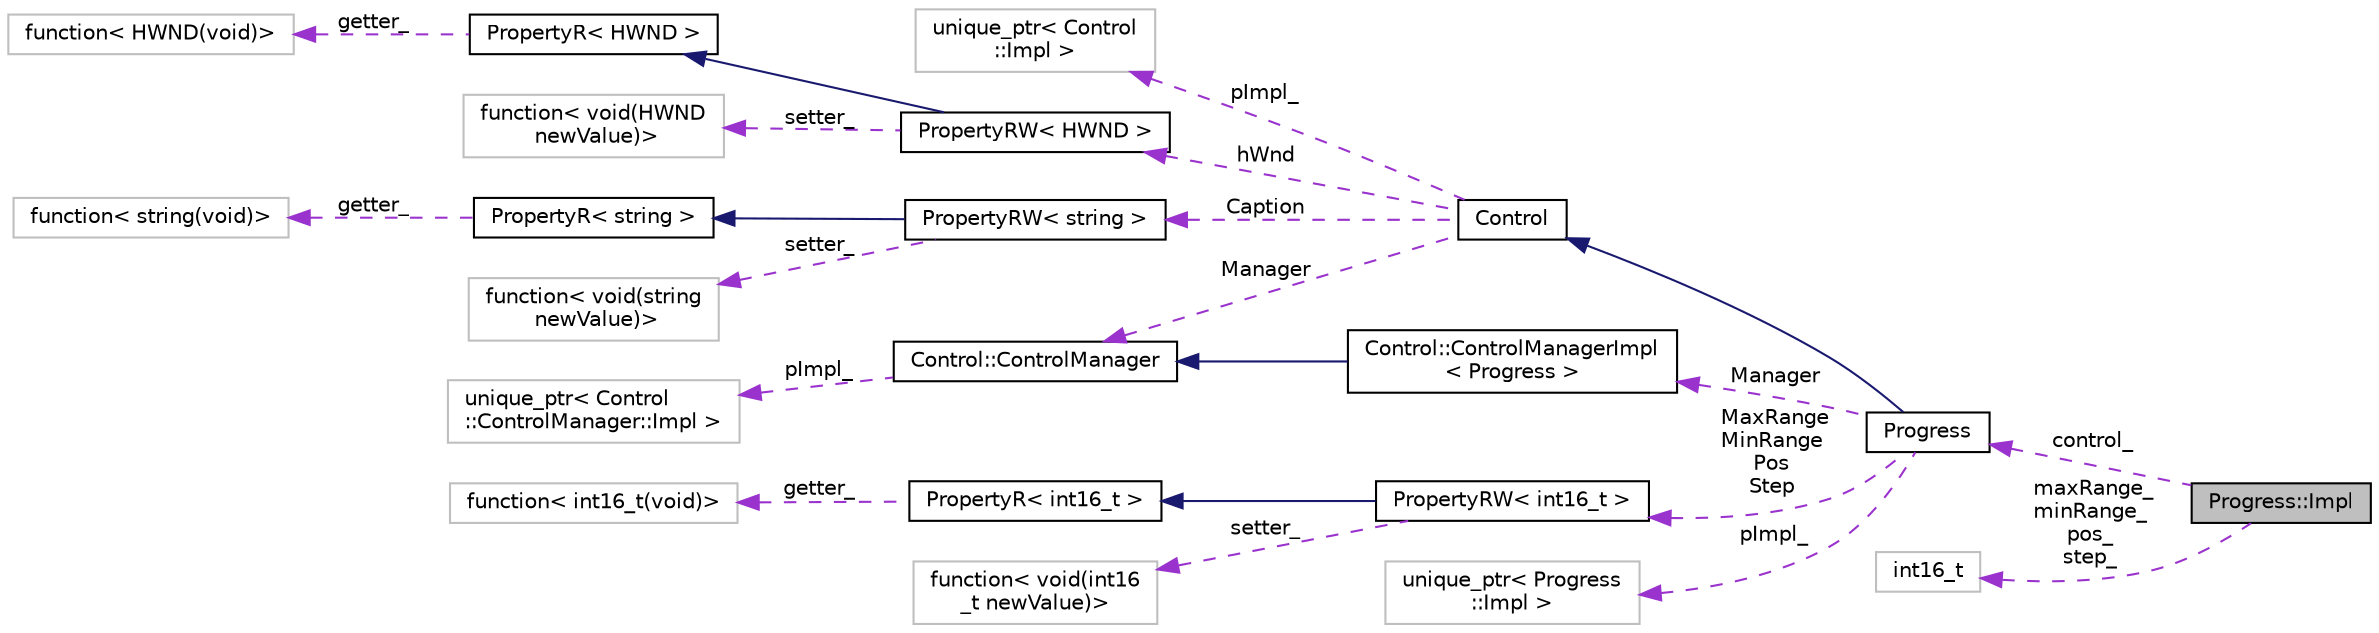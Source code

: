digraph "Progress::Impl"
{
 // INTERACTIVE_SVG=YES
 // LATEX_PDF_SIZE
  edge [fontname="Helvetica",fontsize="10",labelfontname="Helvetica",labelfontsize="10"];
  node [fontname="Helvetica",fontsize="10",shape=record];
  rankdir="LR";
  Node1 [label="Progress::Impl",height=0.2,width=0.4,color="black", fillcolor="grey75", style="filled", fontcolor="black",tooltip=" "];
  Node2 -> Node1 [dir="back",color="darkorchid3",fontsize="10",style="dashed",label=" control_" ,fontname="Helvetica"];
  Node2 [label="Progress",height=0.2,width=0.4,color="black", fillcolor="white", style="filled",URL="$class_progress.html",tooltip=" "];
  Node3 -> Node2 [dir="back",color="midnightblue",fontsize="10",style="solid",fontname="Helvetica"];
  Node3 [label="Control",height=0.2,width=0.4,color="black", fillcolor="white", style="filled",URL="$class_control.html",tooltip=" "];
  Node4 -> Node3 [dir="back",color="darkorchid3",fontsize="10",style="dashed",label=" pImpl_" ,fontname="Helvetica"];
  Node4 [label="unique_ptr\< Control\l::Impl \>",height=0.2,width=0.4,color="grey75", fillcolor="white", style="filled",tooltip=" "];
  Node5 -> Node3 [dir="back",color="darkorchid3",fontsize="10",style="dashed",label=" hWnd" ,fontname="Helvetica"];
  Node5 [label="PropertyRW\< HWND \>",height=0.2,width=0.4,color="black", fillcolor="white", style="filled",URL="$struct_property_r_w.html",tooltip=" "];
  Node6 -> Node5 [dir="back",color="midnightblue",fontsize="10",style="solid",fontname="Helvetica"];
  Node6 [label="PropertyR\< HWND \>",height=0.2,width=0.4,color="black", fillcolor="white", style="filled",URL="$struct_property_r.html",tooltip=" "];
  Node7 -> Node6 [dir="back",color="darkorchid3",fontsize="10",style="dashed",label=" getter_" ,fontname="Helvetica"];
  Node7 [label="function\< HWND(void)\>",height=0.2,width=0.4,color="grey75", fillcolor="white", style="filled",tooltip=" "];
  Node8 -> Node5 [dir="back",color="darkorchid3",fontsize="10",style="dashed",label=" setter_" ,fontname="Helvetica"];
  Node8 [label="function\< void(HWND\l newValue)\>",height=0.2,width=0.4,color="grey75", fillcolor="white", style="filled",tooltip=" "];
  Node9 -> Node3 [dir="back",color="darkorchid3",fontsize="10",style="dashed",label=" Caption" ,fontname="Helvetica"];
  Node9 [label="PropertyRW\< string \>",height=0.2,width=0.4,color="black", fillcolor="white", style="filled",URL="$struct_property_r_w.html",tooltip=" "];
  Node10 -> Node9 [dir="back",color="midnightblue",fontsize="10",style="solid",fontname="Helvetica"];
  Node10 [label="PropertyR\< string \>",height=0.2,width=0.4,color="black", fillcolor="white", style="filled",URL="$struct_property_r.html",tooltip=" "];
  Node11 -> Node10 [dir="back",color="darkorchid3",fontsize="10",style="dashed",label=" getter_" ,fontname="Helvetica"];
  Node11 [label="function\< string(void)\>",height=0.2,width=0.4,color="grey75", fillcolor="white", style="filled",tooltip=" "];
  Node12 -> Node9 [dir="back",color="darkorchid3",fontsize="10",style="dashed",label=" setter_" ,fontname="Helvetica"];
  Node12 [label="function\< void(string\l newValue)\>",height=0.2,width=0.4,color="grey75", fillcolor="white", style="filled",tooltip=" "];
  Node13 -> Node3 [dir="back",color="darkorchid3",fontsize="10",style="dashed",label=" Manager" ,fontname="Helvetica"];
  Node13 [label="Control::ControlManager",height=0.2,width=0.4,color="black", fillcolor="white", style="filled",URL="$struct_control_1_1_control_manager.html",tooltip=" "];
  Node14 -> Node13 [dir="back",color="darkorchid3",fontsize="10",style="dashed",label=" pImpl_" ,fontname="Helvetica"];
  Node14 [label="unique_ptr\< Control\l::ControlManager::Impl \>",height=0.2,width=0.4,color="grey75", fillcolor="white", style="filled",tooltip=" "];
  Node15 -> Node2 [dir="back",color="darkorchid3",fontsize="10",style="dashed",label=" Manager" ,fontname="Helvetica"];
  Node15 [label="Control::ControlManagerImpl\l\< Progress \>",height=0.2,width=0.4,color="black", fillcolor="white", style="filled",URL="$struct_control_1_1_control_manager_impl.html",tooltip=" "];
  Node13 -> Node15 [dir="back",color="midnightblue",fontsize="10",style="solid",fontname="Helvetica"];
  Node16 -> Node2 [dir="back",color="darkorchid3",fontsize="10",style="dashed",label=" MaxRange\nMinRange\nPos\nStep" ,fontname="Helvetica"];
  Node16 [label="PropertyRW\< int16_t \>",height=0.2,width=0.4,color="black", fillcolor="white", style="filled",URL="$struct_property_r_w.html",tooltip=" "];
  Node17 -> Node16 [dir="back",color="midnightblue",fontsize="10",style="solid",fontname="Helvetica"];
  Node17 [label="PropertyR\< int16_t \>",height=0.2,width=0.4,color="black", fillcolor="white", style="filled",URL="$struct_property_r.html",tooltip=" "];
  Node18 -> Node17 [dir="back",color="darkorchid3",fontsize="10",style="dashed",label=" getter_" ,fontname="Helvetica"];
  Node18 [label="function\< int16_t(void)\>",height=0.2,width=0.4,color="grey75", fillcolor="white", style="filled",tooltip=" "];
  Node19 -> Node16 [dir="back",color="darkorchid3",fontsize="10",style="dashed",label=" setter_" ,fontname="Helvetica"];
  Node19 [label="function\< void(int16\l_t newValue)\>",height=0.2,width=0.4,color="grey75", fillcolor="white", style="filled",tooltip=" "];
  Node20 -> Node2 [dir="back",color="darkorchid3",fontsize="10",style="dashed",label=" pImpl_" ,fontname="Helvetica"];
  Node20 [label="unique_ptr\< Progress\l::Impl \>",height=0.2,width=0.4,color="grey75", fillcolor="white", style="filled",tooltip=" "];
  Node21 -> Node1 [dir="back",color="darkorchid3",fontsize="10",style="dashed",label=" maxRange_\nminRange_\npos_\nstep_" ,fontname="Helvetica"];
  Node21 [label="int16_t",height=0.2,width=0.4,color="grey75", fillcolor="white", style="filled",tooltip=" "];
}
